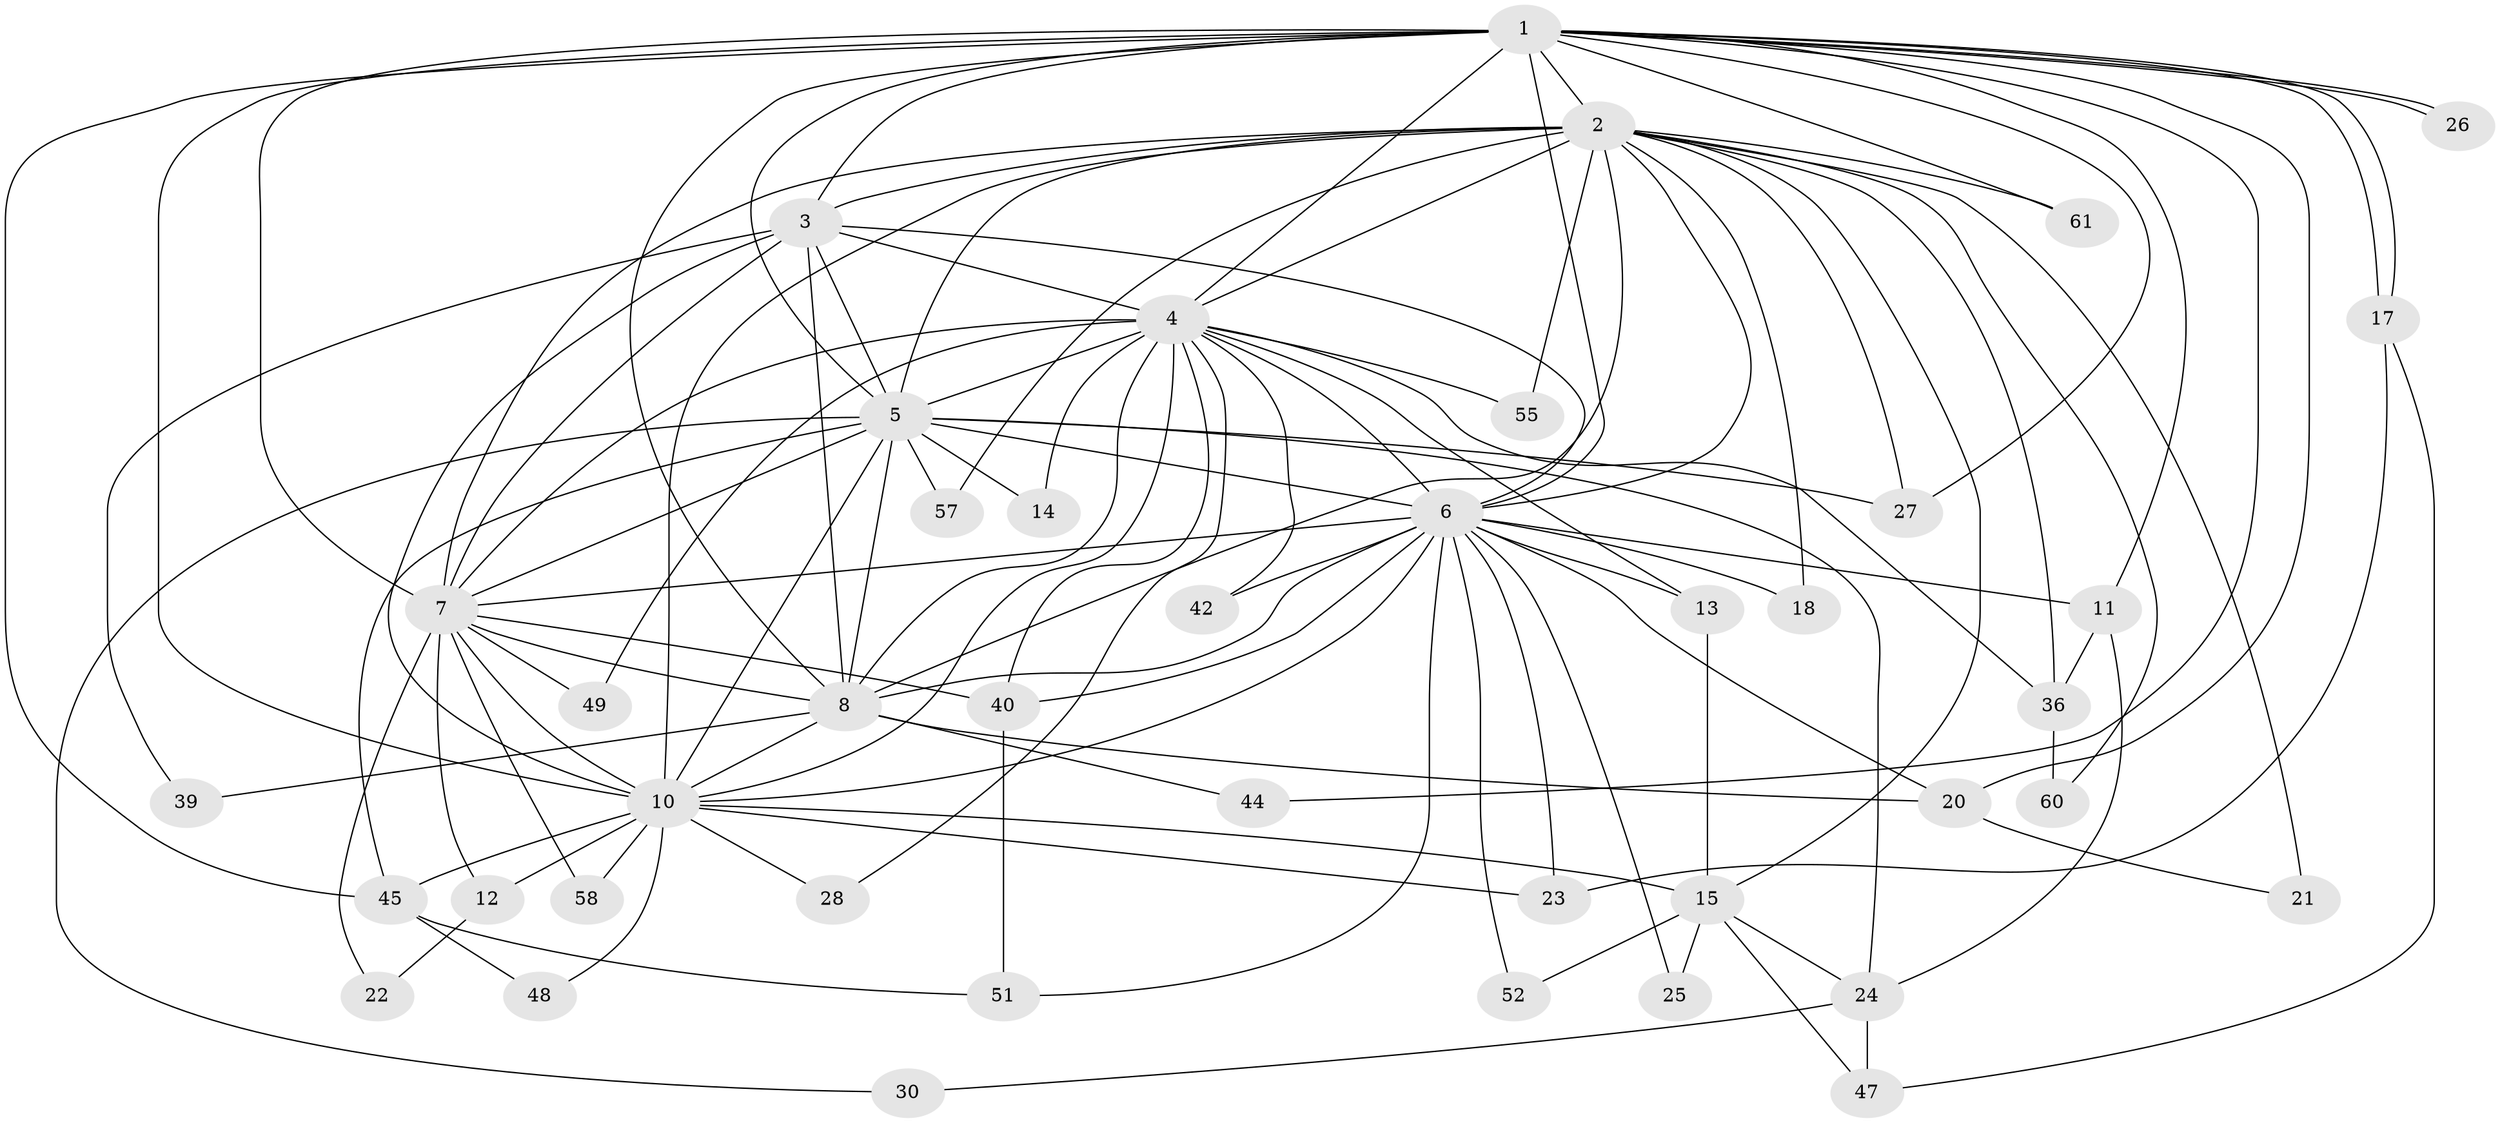 // Generated by graph-tools (version 1.1) at 2025/51/02/27/25 19:51:49]
// undirected, 42 vertices, 112 edges
graph export_dot {
graph [start="1"]
  node [color=gray90,style=filled];
  1 [super="+56"];
  2 [super="+19"];
  3 [super="+54"];
  4 [super="+37"];
  5 [super="+50"];
  6 [super="+34"];
  7 [super="+9"];
  8 [super="+35"];
  10 [super="+33"];
  11 [super="+16"];
  12 [super="+31"];
  13;
  14;
  15 [super="+32"];
  17 [super="+41"];
  18;
  20 [super="+38"];
  21;
  22;
  23;
  24 [super="+43"];
  25;
  26;
  27 [super="+29"];
  28;
  30;
  36 [super="+62"];
  39;
  40 [super="+46"];
  42;
  44;
  45 [super="+53"];
  47 [super="+63"];
  48;
  49;
  51 [super="+59"];
  52;
  55;
  57;
  58;
  60;
  61;
  1 -- 2;
  1 -- 3;
  1 -- 4;
  1 -- 5;
  1 -- 6;
  1 -- 7 [weight=2];
  1 -- 8 [weight=3];
  1 -- 10 [weight=2];
  1 -- 11 [weight=2];
  1 -- 17;
  1 -- 17;
  1 -- 20;
  1 -- 26;
  1 -- 26;
  1 -- 27;
  1 -- 44;
  1 -- 61;
  1 -- 45;
  2 -- 3;
  2 -- 4;
  2 -- 5;
  2 -- 6;
  2 -- 7 [weight=2];
  2 -- 8;
  2 -- 10 [weight=2];
  2 -- 15;
  2 -- 18;
  2 -- 21;
  2 -- 57;
  2 -- 60;
  2 -- 61;
  2 -- 55;
  2 -- 27;
  2 -- 36;
  3 -- 4 [weight=2];
  3 -- 5 [weight=2];
  3 -- 6;
  3 -- 7 [weight=2];
  3 -- 8;
  3 -- 10;
  3 -- 39;
  4 -- 5;
  4 -- 6 [weight=3];
  4 -- 7 [weight=2];
  4 -- 8;
  4 -- 10;
  4 -- 13;
  4 -- 14;
  4 -- 28;
  4 -- 36;
  4 -- 40;
  4 -- 42;
  4 -- 49;
  4 -- 55;
  5 -- 6;
  5 -- 7 [weight=2];
  5 -- 8;
  5 -- 10;
  5 -- 14;
  5 -- 27;
  5 -- 30;
  5 -- 45;
  5 -- 57;
  5 -- 24;
  6 -- 7 [weight=2];
  6 -- 8;
  6 -- 10;
  6 -- 11;
  6 -- 13;
  6 -- 18;
  6 -- 23;
  6 -- 25;
  6 -- 52;
  6 -- 42;
  6 -- 40;
  6 -- 20;
  6 -- 51;
  7 -- 8 [weight=2];
  7 -- 10 [weight=2];
  7 -- 40;
  7 -- 49;
  7 -- 58;
  7 -- 12 [weight=2];
  7 -- 22;
  8 -- 10;
  8 -- 20;
  8 -- 39;
  8 -- 44;
  10 -- 12;
  10 -- 23;
  10 -- 28;
  10 -- 45;
  10 -- 48;
  10 -- 58;
  10 -- 15;
  11 -- 36;
  11 -- 24;
  12 -- 22;
  13 -- 15;
  15 -- 24;
  15 -- 25;
  15 -- 47;
  15 -- 52;
  17 -- 47;
  17 -- 23;
  20 -- 21;
  24 -- 30;
  24 -- 47;
  36 -- 60;
  40 -- 51;
  45 -- 48;
  45 -- 51;
}
